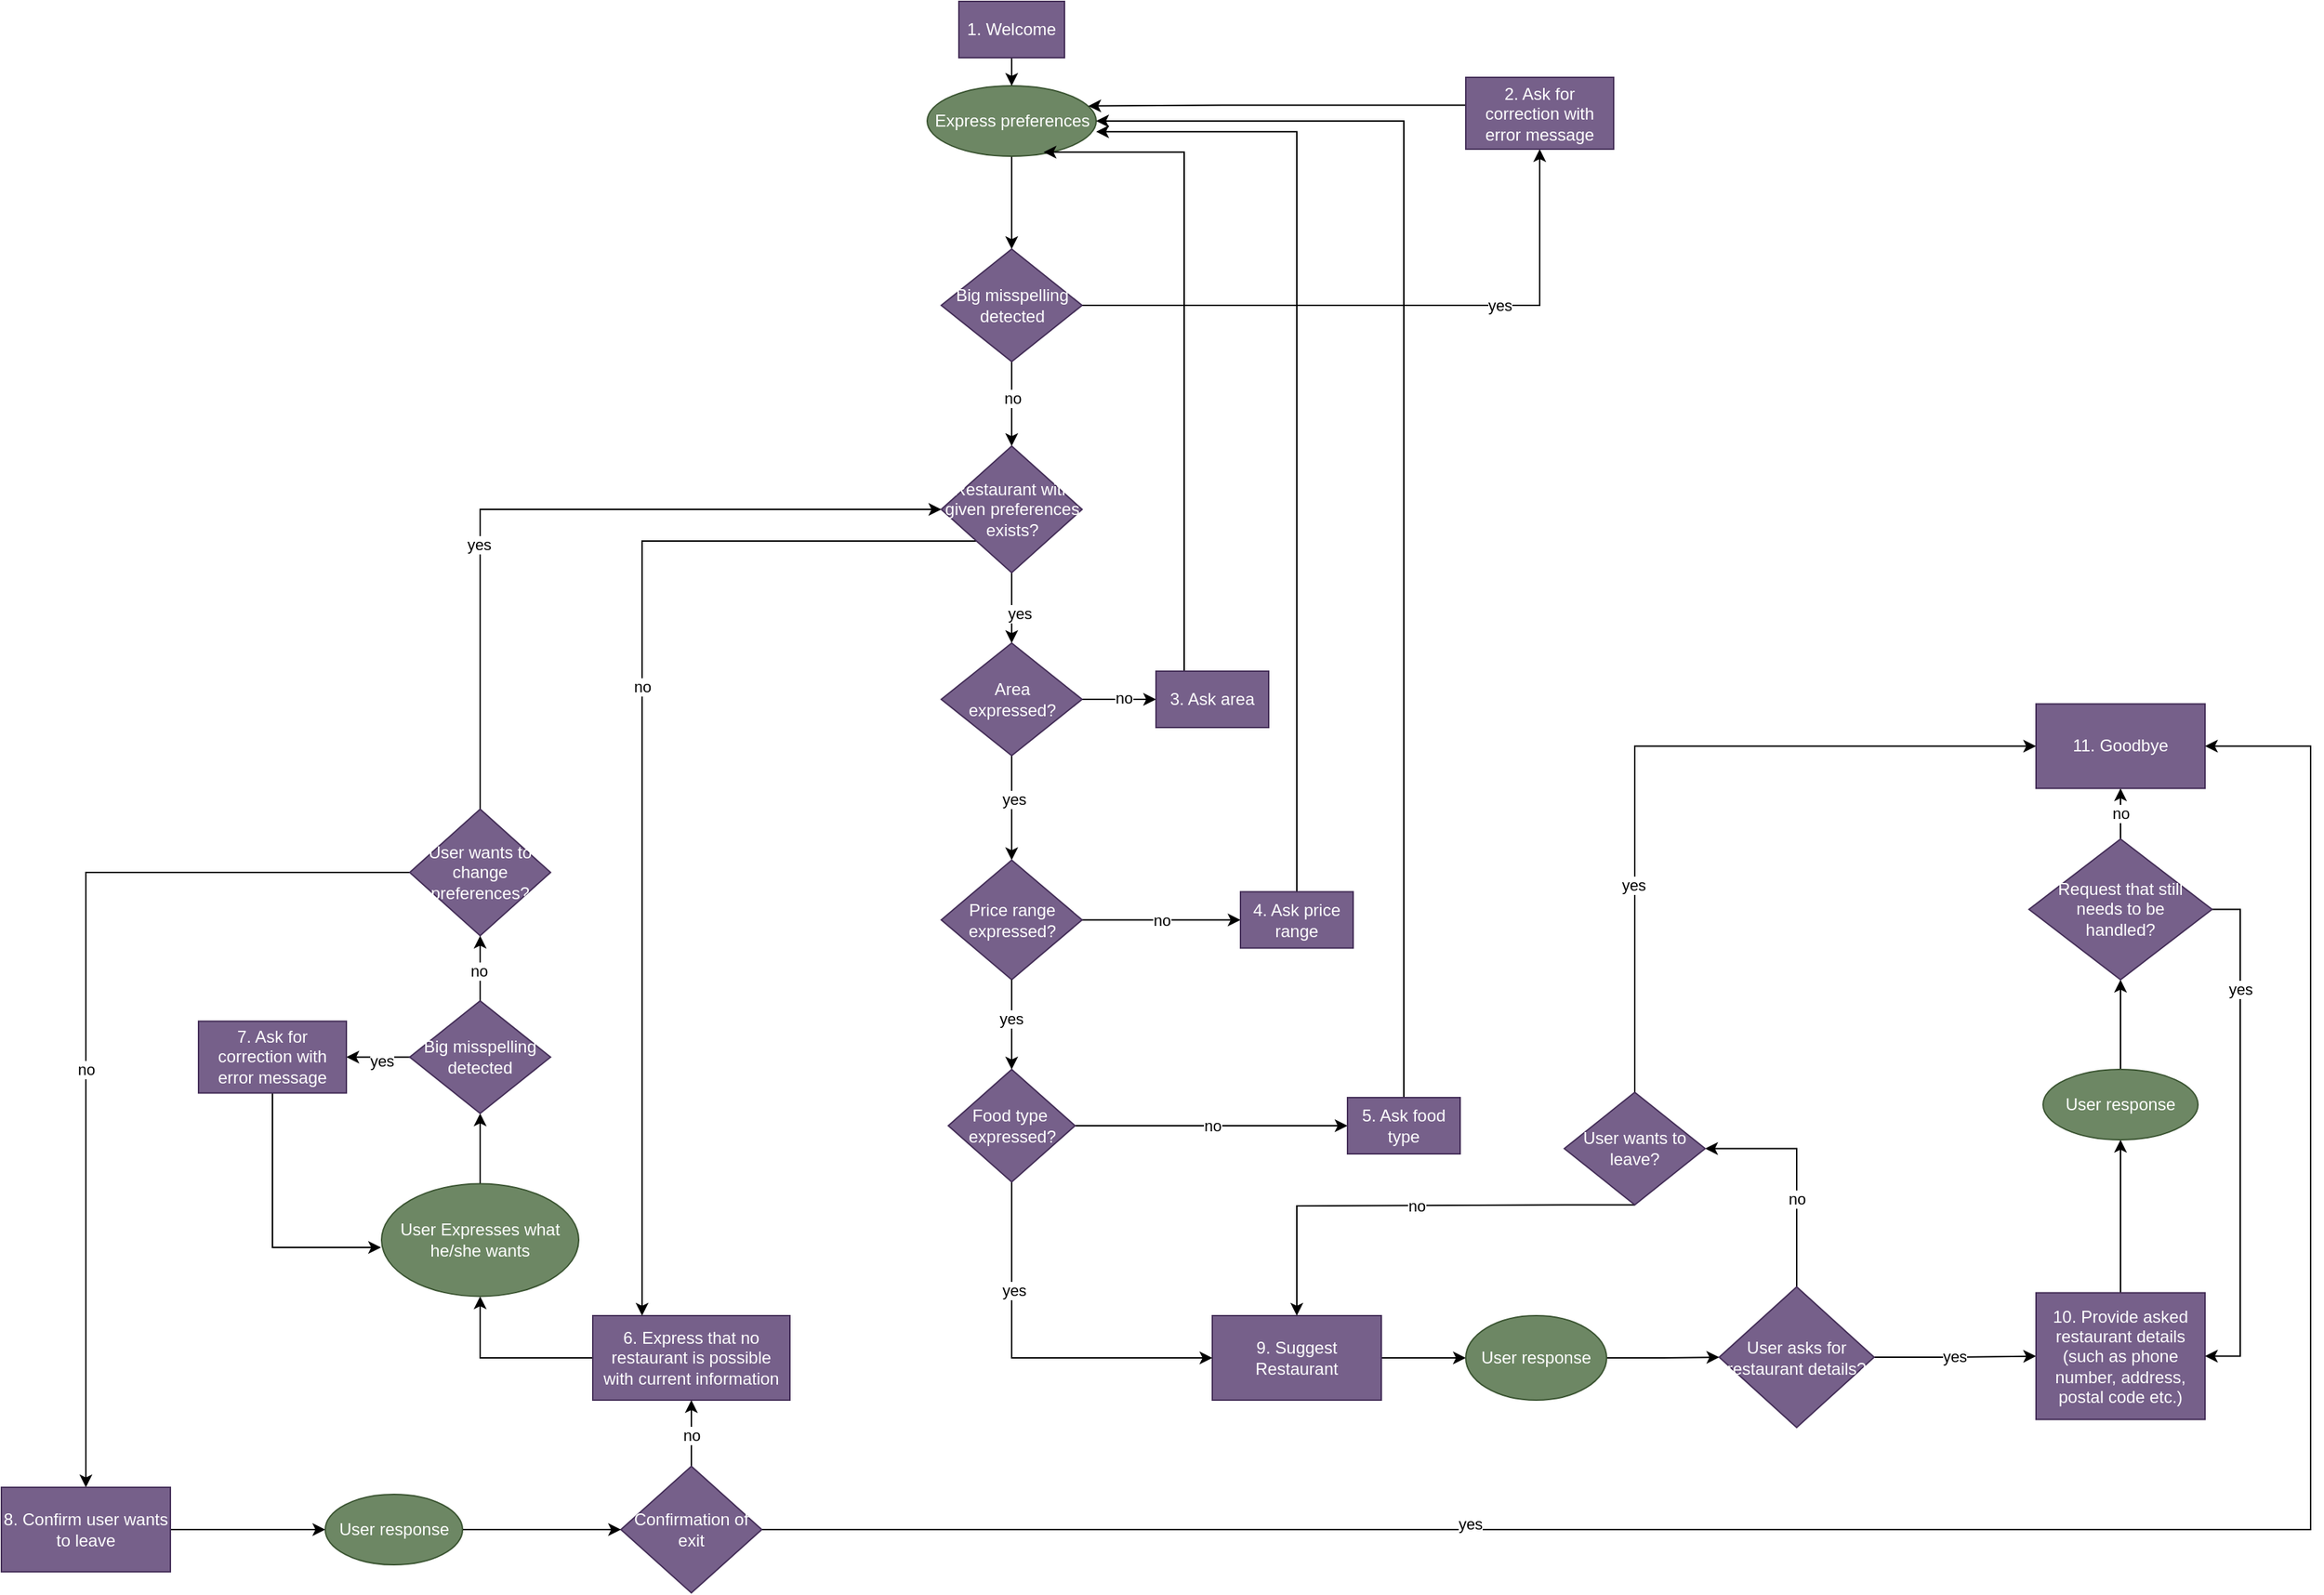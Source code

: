 <mxfile version="21.8.2" type="github">
  <diagram name="Page-1" id="b5NVP_9jVtskwhASZ5UH">
    <mxGraphModel dx="1900" dy="558" grid="1" gridSize="10" guides="1" tooltips="1" connect="1" arrows="1" fold="1" page="1" pageScale="1" pageWidth="850" pageHeight="1100" math="0" shadow="0">
      <root>
        <mxCell id="0" />
        <mxCell id="1" parent="0" />
        <mxCell id="9emtBQFoJuCTRoUykFiL-3" style="edgeStyle=orthogonalEdgeStyle;rounded=0;orthogonalLoop=1;jettySize=auto;html=1;" parent="1" source="cFowtM8nGDFWOl0pQlT--1" target="9emtBQFoJuCTRoUykFiL-2" edge="1">
          <mxGeometry relative="1" as="geometry" />
        </mxCell>
        <mxCell id="cFowtM8nGDFWOl0pQlT--1" value="1. Welcome" style="rounded=0;whiteSpace=wrap;html=1;fillColor=#76608a;strokeColor=#432D57;fontColor=#ffffff;" parent="1" vertex="1">
          <mxGeometry x="-40" y="4" width="75" height="40" as="geometry" />
        </mxCell>
        <mxCell id="9emtBQFoJuCTRoUykFiL-29" style="edgeStyle=orthogonalEdgeStyle;rounded=0;orthogonalLoop=1;jettySize=auto;html=1;" parent="1" source="9emtBQFoJuCTRoUykFiL-1" target="9emtBQFoJuCTRoUykFiL-28" edge="1">
          <mxGeometry relative="1" as="geometry" />
        </mxCell>
        <mxCell id="9emtBQFoJuCTRoUykFiL-1" value="9. Suggest&lt;br&gt;Restaurant" style="rounded=0;whiteSpace=wrap;html=1;fillColor=#76608a;fontColor=#ffffff;strokeColor=#432D57;" parent="1" vertex="1">
          <mxGeometry x="140" y="938" width="120" height="60" as="geometry" />
        </mxCell>
        <mxCell id="OZZsg3iI7NkFLa2h2YQp-39" style="edgeStyle=orthogonalEdgeStyle;rounded=0;orthogonalLoop=1;jettySize=auto;html=1;exitX=0.5;exitY=1;exitDx=0;exitDy=0;entryX=0.5;entryY=0;entryDx=0;entryDy=0;" parent="1" source="9emtBQFoJuCTRoUykFiL-2" target="OZZsg3iI7NkFLa2h2YQp-16" edge="1">
          <mxGeometry relative="1" as="geometry" />
        </mxCell>
        <mxCell id="9emtBQFoJuCTRoUykFiL-2" value="Express preferences" style="ellipse;whiteSpace=wrap;html=1;fillColor=#6d8764;fontColor=#ffffff;strokeColor=#3A5431;" parent="1" vertex="1">
          <mxGeometry x="-62.5" y="64" width="120" height="50" as="geometry" />
        </mxCell>
        <mxCell id="NOw_XCwe5CAeWql_Ks_G-5" style="edgeStyle=orthogonalEdgeStyle;rounded=0;orthogonalLoop=1;jettySize=auto;html=1;exitX=0.5;exitY=1;exitDx=0;exitDy=0;entryX=0.5;entryY=0;entryDx=0;entryDy=0;" parent="1" source="9emtBQFoJuCTRoUykFiL-4" target="9emtBQFoJuCTRoUykFiL-5" edge="1">
          <mxGeometry relative="1" as="geometry">
            <mxPoint x="-2.5" y="492" as="targetPoint" />
          </mxGeometry>
        </mxCell>
        <mxCell id="NOw_XCwe5CAeWql_Ks_G-6" value="yes" style="edgeLabel;html=1;align=center;verticalAlign=middle;resizable=0;points=[];" parent="NOw_XCwe5CAeWql_Ks_G-5" vertex="1" connectable="0">
          <mxGeometry x="-0.163" y="1" relative="1" as="geometry">
            <mxPoint as="offset" />
          </mxGeometry>
        </mxCell>
        <mxCell id="OZZsg3iI7NkFLa2h2YQp-29" style="edgeStyle=orthogonalEdgeStyle;rounded=0;orthogonalLoop=1;jettySize=auto;html=1;exitX=1;exitY=0.5;exitDx=0;exitDy=0;entryX=0;entryY=0.5;entryDx=0;entryDy=0;" parent="1" source="9emtBQFoJuCTRoUykFiL-4" target="9emtBQFoJuCTRoUykFiL-9" edge="1">
          <mxGeometry relative="1" as="geometry" />
        </mxCell>
        <mxCell id="OZZsg3iI7NkFLa2h2YQp-30" value="no" style="edgeLabel;html=1;align=center;verticalAlign=middle;resizable=0;points=[];" parent="OZZsg3iI7NkFLa2h2YQp-29" vertex="1" connectable="0">
          <mxGeometry x="0.092" y="1" relative="1" as="geometry">
            <mxPoint x="1" as="offset" />
          </mxGeometry>
        </mxCell>
        <mxCell id="9emtBQFoJuCTRoUykFiL-4" value="Area&lt;br&gt;expressed?" style="rhombus;whiteSpace=wrap;html=1;fillColor=#76608a;fontColor=#ffffff;strokeColor=#432D57;" parent="1" vertex="1">
          <mxGeometry x="-52.5" y="460" width="100" height="80" as="geometry" />
        </mxCell>
        <mxCell id="9emtBQFoJuCTRoUykFiL-17" value="no" style="edgeStyle=orthogonalEdgeStyle;rounded=0;orthogonalLoop=1;jettySize=auto;html=1;" parent="1" source="9emtBQFoJuCTRoUykFiL-5" target="9emtBQFoJuCTRoUykFiL-15" edge="1">
          <mxGeometry relative="1" as="geometry" />
        </mxCell>
        <mxCell id="9emtBQFoJuCTRoUykFiL-5" value="Price range&lt;br&gt;expressed?" style="rhombus;whiteSpace=wrap;html=1;fillColor=#76608a;fontColor=#ffffff;strokeColor=#432D57;" parent="1" vertex="1">
          <mxGeometry x="-52.5" y="614.25" width="100" height="85" as="geometry" />
        </mxCell>
        <mxCell id="9emtBQFoJuCTRoUykFiL-23" value="no" style="edgeStyle=orthogonalEdgeStyle;rounded=0;orthogonalLoop=1;jettySize=auto;html=1;" parent="1" source="9emtBQFoJuCTRoUykFiL-6" target="9emtBQFoJuCTRoUykFiL-22" edge="1">
          <mxGeometry relative="1" as="geometry" />
        </mxCell>
        <mxCell id="xaN_TmenIA3bTOcWhR8l-8" style="edgeStyle=orthogonalEdgeStyle;rounded=0;orthogonalLoop=1;jettySize=auto;html=1;exitX=0.5;exitY=1;exitDx=0;exitDy=0;entryX=0;entryY=0.5;entryDx=0;entryDy=0;" parent="1" source="9emtBQFoJuCTRoUykFiL-6" target="9emtBQFoJuCTRoUykFiL-1" edge="1">
          <mxGeometry relative="1" as="geometry" />
        </mxCell>
        <mxCell id="xaN_TmenIA3bTOcWhR8l-9" value="yes" style="edgeLabel;html=1;align=center;verticalAlign=middle;resizable=0;points=[];" parent="xaN_TmenIA3bTOcWhR8l-8" vertex="1" connectable="0">
          <mxGeometry x="-0.423" y="1" relative="1" as="geometry">
            <mxPoint as="offset" />
          </mxGeometry>
        </mxCell>
        <mxCell id="9emtBQFoJuCTRoUykFiL-6" value="Food type&amp;nbsp;&lt;br&gt;expressed?" style="rhombus;whiteSpace=wrap;html=1;fillColor=#76608a;fontColor=#ffffff;strokeColor=#432D57;" parent="1" vertex="1">
          <mxGeometry x="-47.5" y="763" width="90" height="80" as="geometry" />
        </mxCell>
        <mxCell id="OZZsg3iI7NkFLa2h2YQp-32" style="edgeStyle=orthogonalEdgeStyle;rounded=0;orthogonalLoop=1;jettySize=auto;html=1;exitX=0.25;exitY=0;exitDx=0;exitDy=0;entryX=0.689;entryY=0.942;entryDx=0;entryDy=0;entryPerimeter=0;" parent="1" source="9emtBQFoJuCTRoUykFiL-9" target="9emtBQFoJuCTRoUykFiL-2" edge="1">
          <mxGeometry relative="1" as="geometry">
            <Array as="points">
              <mxPoint x="120" y="111" />
            </Array>
          </mxGeometry>
        </mxCell>
        <mxCell id="9emtBQFoJuCTRoUykFiL-9" value="3. Ask area" style="rounded=0;whiteSpace=wrap;html=1;fillColor=#76608a;fontColor=#ffffff;strokeColor=#432D57;" parent="1" vertex="1">
          <mxGeometry x="100" y="480" width="80" height="40" as="geometry" />
        </mxCell>
        <mxCell id="OZZsg3iI7NkFLa2h2YQp-34" style="edgeStyle=orthogonalEdgeStyle;rounded=0;orthogonalLoop=1;jettySize=auto;html=1;exitX=0.5;exitY=0;exitDx=0;exitDy=0;entryX=1;entryY=0.652;entryDx=0;entryDy=0;entryPerimeter=0;" parent="1" source="9emtBQFoJuCTRoUykFiL-15" target="9emtBQFoJuCTRoUykFiL-2" edge="1">
          <mxGeometry relative="1" as="geometry">
            <mxPoint x="200" y="160" as="targetPoint" />
          </mxGeometry>
        </mxCell>
        <mxCell id="9emtBQFoJuCTRoUykFiL-15" value="4. Ask price range" style="rounded=0;whiteSpace=wrap;html=1;fillColor=#76608a;fontColor=#ffffff;strokeColor=#432D57;" parent="1" vertex="1">
          <mxGeometry x="160" y="636.75" width="80" height="40" as="geometry" />
        </mxCell>
        <mxCell id="OZZsg3iI7NkFLa2h2YQp-35" style="edgeStyle=orthogonalEdgeStyle;rounded=0;orthogonalLoop=1;jettySize=auto;html=1;exitX=0.5;exitY=0;exitDx=0;exitDy=0;entryX=1;entryY=0.5;entryDx=0;entryDy=0;" parent="1" source="9emtBQFoJuCTRoUykFiL-22" target="9emtBQFoJuCTRoUykFiL-2" edge="1">
          <mxGeometry relative="1" as="geometry" />
        </mxCell>
        <mxCell id="9emtBQFoJuCTRoUykFiL-22" value="5. Ask food type" style="rounded=0;whiteSpace=wrap;html=1;fillColor=#76608a;fontColor=#ffffff;strokeColor=#432D57;" parent="1" vertex="1">
          <mxGeometry x="236" y="783" width="80" height="40" as="geometry" />
        </mxCell>
        <mxCell id="xaN_TmenIA3bTOcWhR8l-3" style="edgeStyle=orthogonalEdgeStyle;rounded=0;orthogonalLoop=1;jettySize=auto;html=1;exitX=1;exitY=0.5;exitDx=0;exitDy=0;entryX=0;entryY=0.5;entryDx=0;entryDy=0;" parent="1" source="9emtBQFoJuCTRoUykFiL-28" target="9emtBQFoJuCTRoUykFiL-34" edge="1">
          <mxGeometry relative="1" as="geometry" />
        </mxCell>
        <mxCell id="9emtBQFoJuCTRoUykFiL-28" value="User response" style="ellipse;whiteSpace=wrap;html=1;fillColor=#6d8764;fontColor=#ffffff;strokeColor=#3A5431;" parent="1" vertex="1">
          <mxGeometry x="320" y="938" width="100" height="60" as="geometry" />
        </mxCell>
        <mxCell id="pUPe7-vXU53xOh2iTXP--7" value="yes" style="edgeStyle=orthogonalEdgeStyle;rounded=0;orthogonalLoop=1;jettySize=auto;html=1;entryX=0;entryY=0.5;entryDx=0;entryDy=0;" parent="1" source="9emtBQFoJuCTRoUykFiL-34" target="9emtBQFoJuCTRoUykFiL-46" edge="1">
          <mxGeometry relative="1" as="geometry" />
        </mxCell>
        <mxCell id="xaN_TmenIA3bTOcWhR8l-1" style="edgeStyle=orthogonalEdgeStyle;rounded=0;orthogonalLoop=1;jettySize=auto;html=1;exitX=0.5;exitY=0;exitDx=0;exitDy=0;entryX=1;entryY=0.5;entryDx=0;entryDy=0;" parent="1" source="9emtBQFoJuCTRoUykFiL-34" target="lJSXZF7D1Kf3d4Dtztef-19" edge="1">
          <mxGeometry relative="1" as="geometry" />
        </mxCell>
        <mxCell id="xaN_TmenIA3bTOcWhR8l-2" value="no" style="edgeLabel;html=1;align=center;verticalAlign=middle;resizable=0;points=[];" parent="xaN_TmenIA3bTOcWhR8l-1" vertex="1" connectable="0">
          <mxGeometry x="-0.229" relative="1" as="geometry">
            <mxPoint as="offset" />
          </mxGeometry>
        </mxCell>
        <mxCell id="9emtBQFoJuCTRoUykFiL-34" value="User asks for restaurant details?" style="rhombus;whiteSpace=wrap;html=1;fillColor=#76608a;fontColor=#ffffff;strokeColor=#432D57;" parent="1" vertex="1">
          <mxGeometry x="500" y="917.5" width="110" height="100" as="geometry" />
        </mxCell>
        <mxCell id="9emtBQFoJuCTRoUykFiL-42" value="" style="edgeStyle=orthogonalEdgeStyle;rounded=0;orthogonalLoop=1;jettySize=auto;html=1;" parent="1" source="9emtBQFoJuCTRoUykFiL-40" target="9emtBQFoJuCTRoUykFiL-41" edge="1">
          <mxGeometry relative="1" as="geometry" />
        </mxCell>
        <mxCell id="9emtBQFoJuCTRoUykFiL-40" value="6. Express that no restaurant is possible with current information" style="rounded=0;whiteSpace=wrap;html=1;fillColor=#76608a;fontColor=#ffffff;strokeColor=#432D57;" parent="1" vertex="1">
          <mxGeometry x="-300" y="938" width="140" height="60" as="geometry" />
        </mxCell>
        <mxCell id="lJSXZF7D1Kf3d4Dtztef-2" style="edgeStyle=orthogonalEdgeStyle;rounded=0;orthogonalLoop=1;jettySize=auto;html=1;exitX=0.5;exitY=0;exitDx=0;exitDy=0;entryX=0.5;entryY=1;entryDx=0;entryDy=0;" parent="1" source="9emtBQFoJuCTRoUykFiL-41" target="lJSXZF7D1Kf3d4Dtztef-1" edge="1">
          <mxGeometry relative="1" as="geometry" />
        </mxCell>
        <mxCell id="9emtBQFoJuCTRoUykFiL-41" value="User Expresses what he/she wants" style="ellipse;whiteSpace=wrap;html=1;fillColor=#6d8764;fontColor=#ffffff;strokeColor=#3A5431;" parent="1" vertex="1">
          <mxGeometry x="-450" y="844.25" width="140" height="80" as="geometry" />
        </mxCell>
        <mxCell id="9emtBQFoJuCTRoUykFiL-44" value="11. Goodbye" style="rounded=0;whiteSpace=wrap;html=1;fillColor=#76608a;fontColor=#ffffff;strokeColor=#432D57;" parent="1" vertex="1">
          <mxGeometry x="725" y="503.25" width="120" height="60" as="geometry" />
        </mxCell>
        <mxCell id="9emtBQFoJuCTRoUykFiL-49" value="" style="edgeStyle=orthogonalEdgeStyle;rounded=0;orthogonalLoop=1;jettySize=auto;html=1;" parent="1" source="9emtBQFoJuCTRoUykFiL-46" target="9emtBQFoJuCTRoUykFiL-48" edge="1">
          <mxGeometry relative="1" as="geometry" />
        </mxCell>
        <mxCell id="9emtBQFoJuCTRoUykFiL-46" value="10. Provide asked restaurant details (such as phone number, address, postal code etc.)" style="rounded=0;whiteSpace=wrap;html=1;fillColor=#76608a;fontColor=#ffffff;strokeColor=#432D57;" parent="1" vertex="1">
          <mxGeometry x="725" y="921.75" width="120" height="90" as="geometry" />
        </mxCell>
        <mxCell id="lJSXZF7D1Kf3d4Dtztef-32" style="edgeStyle=orthogonalEdgeStyle;rounded=0;orthogonalLoop=1;jettySize=auto;html=1;exitX=0.5;exitY=0;exitDx=0;exitDy=0;entryX=0.5;entryY=1;entryDx=0;entryDy=0;" parent="1" source="9emtBQFoJuCTRoUykFiL-48" target="9emtBQFoJuCTRoUykFiL-50" edge="1">
          <mxGeometry relative="1" as="geometry">
            <mxPoint x="785" y="808.75" as="targetPoint" />
          </mxGeometry>
        </mxCell>
        <mxCell id="9emtBQFoJuCTRoUykFiL-48" value="User response" style="ellipse;whiteSpace=wrap;html=1;fillColor=#6d8764;fontColor=#ffffff;strokeColor=#3A5431;" parent="1" vertex="1">
          <mxGeometry x="730" y="763" width="110" height="50" as="geometry" />
        </mxCell>
        <mxCell id="9emtBQFoJuCTRoUykFiL-52" value="no" style="edgeStyle=orthogonalEdgeStyle;rounded=0;orthogonalLoop=1;jettySize=auto;html=1;" parent="1" source="9emtBQFoJuCTRoUykFiL-50" target="9emtBQFoJuCTRoUykFiL-44" edge="1">
          <mxGeometry relative="1" as="geometry" />
        </mxCell>
        <mxCell id="lJSXZF7D1Kf3d4Dtztef-30" style="edgeStyle=orthogonalEdgeStyle;rounded=0;orthogonalLoop=1;jettySize=auto;html=1;exitX=1;exitY=0.5;exitDx=0;exitDy=0;entryX=1;entryY=0.5;entryDx=0;entryDy=0;" parent="1" source="9emtBQFoJuCTRoUykFiL-50" target="9emtBQFoJuCTRoUykFiL-46" edge="1">
          <mxGeometry relative="1" as="geometry" />
        </mxCell>
        <mxCell id="lJSXZF7D1Kf3d4Dtztef-31" value="yes" style="edgeLabel;html=1;align=center;verticalAlign=middle;resizable=0;points=[];" parent="lJSXZF7D1Kf3d4Dtztef-30" vertex="1" connectable="0">
          <mxGeometry x="-0.577" relative="1" as="geometry">
            <mxPoint as="offset" />
          </mxGeometry>
        </mxCell>
        <mxCell id="9emtBQFoJuCTRoUykFiL-50" value="Request that still &lt;br&gt;needs to be &lt;br&gt;handled?" style="rhombus;whiteSpace=wrap;html=1;fillColor=#76608a;fontColor=#ffffff;strokeColor=#432D57;" parent="1" vertex="1">
          <mxGeometry x="720" y="599.25" width="130" height="100" as="geometry" />
        </mxCell>
        <mxCell id="SgVEHP1aC8Nxf148HGIK-13" style="edgeStyle=orthogonalEdgeStyle;rounded=0;orthogonalLoop=1;jettySize=auto;html=1;" parent="1" source="9emtBQFoJuCTRoUykFiL-5" target="9emtBQFoJuCTRoUykFiL-6" edge="1">
          <mxGeometry relative="1" as="geometry">
            <mxPoint x="-10" y="590" as="sourcePoint" />
            <mxPoint x="-1" y="733" as="targetPoint" />
            <Array as="points" />
          </mxGeometry>
        </mxCell>
        <mxCell id="SgVEHP1aC8Nxf148HGIK-14" value="yes" style="edgeLabel;html=1;align=center;verticalAlign=middle;resizable=0;points=[];" parent="SgVEHP1aC8Nxf148HGIK-13" vertex="1" connectable="0">
          <mxGeometry x="-0.156" y="-1" relative="1" as="geometry">
            <mxPoint as="offset" />
          </mxGeometry>
        </mxCell>
        <mxCell id="NOw_XCwe5CAeWql_Ks_G-12" style="edgeStyle=orthogonalEdgeStyle;rounded=0;orthogonalLoop=1;jettySize=auto;html=1;exitX=0.5;exitY=0;exitDx=0;exitDy=0;entryX=0;entryY=0.5;entryDx=0;entryDy=0;" parent="1" source="pUPe7-vXU53xOh2iTXP--1" target="NOw_XCwe5CAeWql_Ks_G-3" edge="1">
          <mxGeometry relative="1" as="geometry" />
        </mxCell>
        <mxCell id="NOw_XCwe5CAeWql_Ks_G-13" value="yes" style="edgeLabel;html=1;align=center;verticalAlign=middle;resizable=0;points=[];" parent="NOw_XCwe5CAeWql_Ks_G-12" vertex="1" connectable="0">
          <mxGeometry x="-0.301" y="1" relative="1" as="geometry">
            <mxPoint y="1" as="offset" />
          </mxGeometry>
        </mxCell>
        <mxCell id="OZZsg3iI7NkFLa2h2YQp-5" style="edgeStyle=orthogonalEdgeStyle;rounded=0;orthogonalLoop=1;jettySize=auto;html=1;exitX=0;exitY=0.5;exitDx=0;exitDy=0;entryX=0.5;entryY=0;entryDx=0;entryDy=0;" parent="1" source="pUPe7-vXU53xOh2iTXP--1" target="OZZsg3iI7NkFLa2h2YQp-4" edge="1">
          <mxGeometry relative="1" as="geometry" />
        </mxCell>
        <mxCell id="OZZsg3iI7NkFLa2h2YQp-14" value="no" style="edgeLabel;html=1;align=center;verticalAlign=middle;resizable=0;points=[];" parent="OZZsg3iI7NkFLa2h2YQp-5" vertex="1" connectable="0">
          <mxGeometry x="0.108" relative="1" as="geometry">
            <mxPoint as="offset" />
          </mxGeometry>
        </mxCell>
        <mxCell id="pUPe7-vXU53xOh2iTXP--1" value="User wants to change preferences?" style="rhombus;whiteSpace=wrap;html=1;fillColor=#76608a;strokeColor=#432D57;fontColor=#ffffff;" parent="1" vertex="1">
          <mxGeometry x="-430" y="578" width="100" height="90" as="geometry" />
        </mxCell>
        <mxCell id="NOw_XCwe5CAeWql_Ks_G-8" style="edgeStyle=orthogonalEdgeStyle;rounded=0;orthogonalLoop=1;jettySize=auto;html=1;exitX=0.5;exitY=1;exitDx=0;exitDy=0;entryX=0.5;entryY=0;entryDx=0;entryDy=0;" parent="1" source="NOw_XCwe5CAeWql_Ks_G-3" target="9emtBQFoJuCTRoUykFiL-4" edge="1">
          <mxGeometry relative="1" as="geometry">
            <Array as="points">
              <mxPoint x="-2" y="340" />
              <mxPoint x="-2" y="340" />
            </Array>
          </mxGeometry>
        </mxCell>
        <mxCell id="NOw_XCwe5CAeWql_Ks_G-9" value="yes" style="edgeLabel;html=1;align=center;verticalAlign=middle;resizable=0;points=[];" parent="NOw_XCwe5CAeWql_Ks_G-8" vertex="1" connectable="0">
          <mxGeometry x="-0.372" y="1" relative="1" as="geometry">
            <mxPoint as="offset" />
          </mxGeometry>
        </mxCell>
        <mxCell id="OZZsg3iI7NkFLa2h2YQp-38" value="yes" style="edgeLabel;html=1;align=center;verticalAlign=middle;resizable=0;points=[];" parent="NOw_XCwe5CAeWql_Ks_G-8" vertex="1" connectable="0">
          <mxGeometry x="0.765" y="5" relative="1" as="geometry">
            <mxPoint y="1" as="offset" />
          </mxGeometry>
        </mxCell>
        <mxCell id="NOw_XCwe5CAeWql_Ks_G-14" style="edgeStyle=orthogonalEdgeStyle;rounded=0;orthogonalLoop=1;jettySize=auto;html=1;exitX=0;exitY=1;exitDx=0;exitDy=0;entryX=0.25;entryY=0;entryDx=0;entryDy=0;" parent="1" source="NOw_XCwe5CAeWql_Ks_G-3" target="9emtBQFoJuCTRoUykFiL-40" edge="1">
          <mxGeometry relative="1" as="geometry" />
        </mxCell>
        <mxCell id="NOw_XCwe5CAeWql_Ks_G-15" value="no" style="edgeLabel;html=1;align=center;verticalAlign=middle;resizable=0;points=[];" parent="NOw_XCwe5CAeWql_Ks_G-14" vertex="1" connectable="0">
          <mxGeometry x="-0.137" relative="1" as="geometry">
            <mxPoint y="1" as="offset" />
          </mxGeometry>
        </mxCell>
        <mxCell id="NOw_XCwe5CAeWql_Ks_G-3" value="Restaurant with given preferences exists?" style="rhombus;whiteSpace=wrap;html=1;fillColor=#76608a;fontColor=#ffffff;strokeColor=#432D57;" parent="1" vertex="1">
          <mxGeometry x="-52.5" y="320" width="100" height="90" as="geometry" />
        </mxCell>
        <mxCell id="OZZsg3iI7NkFLa2h2YQp-10" style="edgeStyle=orthogonalEdgeStyle;rounded=0;orthogonalLoop=1;jettySize=auto;html=1;exitX=0.5;exitY=0;exitDx=0;exitDy=0;" parent="1" source="OZZsg3iI7NkFLa2h2YQp-1" target="9emtBQFoJuCTRoUykFiL-40" edge="1">
          <mxGeometry relative="1" as="geometry" />
        </mxCell>
        <mxCell id="OZZsg3iI7NkFLa2h2YQp-13" value="no" style="edgeLabel;html=1;align=center;verticalAlign=middle;resizable=0;points=[];" parent="OZZsg3iI7NkFLa2h2YQp-10" vertex="1" connectable="0">
          <mxGeometry x="-0.062" relative="1" as="geometry">
            <mxPoint as="offset" />
          </mxGeometry>
        </mxCell>
        <mxCell id="OZZsg3iI7NkFLa2h2YQp-11" style="edgeStyle=orthogonalEdgeStyle;rounded=0;orthogonalLoop=1;jettySize=auto;html=1;exitX=1;exitY=0.5;exitDx=0;exitDy=0;entryX=1;entryY=0.5;entryDx=0;entryDy=0;" parent="1" source="OZZsg3iI7NkFLa2h2YQp-1" target="9emtBQFoJuCTRoUykFiL-44" edge="1">
          <mxGeometry relative="1" as="geometry">
            <Array as="points">
              <mxPoint x="920" y="1090" />
              <mxPoint x="920" y="534" />
            </Array>
          </mxGeometry>
        </mxCell>
        <mxCell id="OZZsg3iI7NkFLa2h2YQp-12" value="yes" style="edgeLabel;html=1;align=center;verticalAlign=middle;resizable=0;points=[];" parent="OZZsg3iI7NkFLa2h2YQp-11" vertex="1" connectable="0">
          <mxGeometry x="-0.419" y="4" relative="1" as="geometry">
            <mxPoint as="offset" />
          </mxGeometry>
        </mxCell>
        <mxCell id="OZZsg3iI7NkFLa2h2YQp-1" value="Confirmation of exit" style="rhombus;whiteSpace=wrap;html=1;fillColor=#76608a;fontColor=#ffffff;strokeColor=#432D57;" parent="1" vertex="1">
          <mxGeometry x="-280" y="1045" width="100" height="90" as="geometry" />
        </mxCell>
        <mxCell id="OZZsg3iI7NkFLa2h2YQp-8" style="edgeStyle=orthogonalEdgeStyle;rounded=0;orthogonalLoop=1;jettySize=auto;html=1;exitX=1;exitY=0.5;exitDx=0;exitDy=0;" parent="1" source="OZZsg3iI7NkFLa2h2YQp-4" target="OZZsg3iI7NkFLa2h2YQp-7" edge="1">
          <mxGeometry relative="1" as="geometry" />
        </mxCell>
        <mxCell id="OZZsg3iI7NkFLa2h2YQp-4" value="8. Confirm user wants to leave" style="rounded=0;whiteSpace=wrap;html=1;fillColor=#76608a;fontColor=#ffffff;strokeColor=#432D57;" parent="1" vertex="1">
          <mxGeometry x="-720" y="1060" width="120" height="60" as="geometry" />
        </mxCell>
        <mxCell id="lJSXZF7D1Kf3d4Dtztef-12" style="edgeStyle=orthogonalEdgeStyle;rounded=0;orthogonalLoop=1;jettySize=auto;html=1;exitX=1;exitY=0.5;exitDx=0;exitDy=0;entryX=0;entryY=0.5;entryDx=0;entryDy=0;" parent="1" source="OZZsg3iI7NkFLa2h2YQp-7" target="OZZsg3iI7NkFLa2h2YQp-1" edge="1">
          <mxGeometry relative="1" as="geometry">
            <mxPoint x="-425" y="1090" as="targetPoint" />
          </mxGeometry>
        </mxCell>
        <mxCell id="OZZsg3iI7NkFLa2h2YQp-7" value="User response" style="ellipse;whiteSpace=wrap;html=1;fillColor=#6d8764;fontColor=#ffffff;strokeColor=#3A5431;" parent="1" vertex="1">
          <mxGeometry x="-490" y="1065" width="97.5" height="50" as="geometry" />
        </mxCell>
        <mxCell id="OZZsg3iI7NkFLa2h2YQp-40" style="edgeStyle=orthogonalEdgeStyle;rounded=0;orthogonalLoop=1;jettySize=auto;html=1;exitX=0.5;exitY=1;exitDx=0;exitDy=0;entryX=0.5;entryY=0;entryDx=0;entryDy=0;" parent="1" source="OZZsg3iI7NkFLa2h2YQp-16" target="NOw_XCwe5CAeWql_Ks_G-3" edge="1">
          <mxGeometry relative="1" as="geometry" />
        </mxCell>
        <mxCell id="OZZsg3iI7NkFLa2h2YQp-41" value="no" style="edgeLabel;html=1;align=center;verticalAlign=middle;resizable=0;points=[];" parent="OZZsg3iI7NkFLa2h2YQp-40" vertex="1" connectable="0">
          <mxGeometry x="-0.143" relative="1" as="geometry">
            <mxPoint as="offset" />
          </mxGeometry>
        </mxCell>
        <mxCell id="OZZsg3iI7NkFLa2h2YQp-42" style="edgeStyle=orthogonalEdgeStyle;rounded=0;orthogonalLoop=1;jettySize=auto;html=1;exitX=1;exitY=0.5;exitDx=0;exitDy=0;entryX=0.5;entryY=1;entryDx=0;entryDy=0;" parent="1" source="OZZsg3iI7NkFLa2h2YQp-16" target="OZZsg3iI7NkFLa2h2YQp-19" edge="1">
          <mxGeometry relative="1" as="geometry" />
        </mxCell>
        <mxCell id="OZZsg3iI7NkFLa2h2YQp-43" value="yes" style="edgeLabel;html=1;align=center;verticalAlign=middle;resizable=0;points=[];" parent="OZZsg3iI7NkFLa2h2YQp-42" vertex="1" connectable="0">
          <mxGeometry x="0.358" relative="1" as="geometry">
            <mxPoint as="offset" />
          </mxGeometry>
        </mxCell>
        <mxCell id="OZZsg3iI7NkFLa2h2YQp-16" value="Big misspelling detected" style="rhombus;whiteSpace=wrap;html=1;fillColor=#76608a;fontColor=#ffffff;strokeColor=#432D57;" parent="1" vertex="1">
          <mxGeometry x="-52.5" y="180" width="100" height="80" as="geometry" />
        </mxCell>
        <mxCell id="OZZsg3iI7NkFLa2h2YQp-26" style="edgeStyle=orthogonalEdgeStyle;rounded=0;orthogonalLoop=1;jettySize=auto;html=1;exitX=0;exitY=0.25;exitDx=0;exitDy=0;entryX=1;entryY=0;entryDx=0;entryDy=0;" parent="1" edge="1">
          <mxGeometry relative="1" as="geometry">
            <mxPoint x="332" y="77.75" as="sourcePoint" />
            <mxPoint x="51.926" y="78.322" as="targetPoint" />
            <Array as="points">
              <mxPoint x="147" y="78" />
            </Array>
          </mxGeometry>
        </mxCell>
        <mxCell id="OZZsg3iI7NkFLa2h2YQp-19" value="2. Ask for correction with error message" style="rounded=0;whiteSpace=wrap;html=1;fillColor=#76608a;strokeColor=#432D57;fontColor=#ffffff;" parent="1" vertex="1">
          <mxGeometry x="320" y="58" width="105" height="51" as="geometry" />
        </mxCell>
        <mxCell id="lJSXZF7D1Kf3d4Dtztef-3" style="edgeStyle=orthogonalEdgeStyle;rounded=0;orthogonalLoop=1;jettySize=auto;html=1;exitX=0.5;exitY=0;exitDx=0;exitDy=0;entryX=0.5;entryY=1;entryDx=0;entryDy=0;" parent="1" source="lJSXZF7D1Kf3d4Dtztef-1" target="pUPe7-vXU53xOh2iTXP--1" edge="1">
          <mxGeometry relative="1" as="geometry" />
        </mxCell>
        <mxCell id="lJSXZF7D1Kf3d4Dtztef-4" value="no" style="edgeLabel;html=1;align=center;verticalAlign=middle;resizable=0;points=[];" parent="lJSXZF7D1Kf3d4Dtztef-3" vertex="1" connectable="0">
          <mxGeometry x="-0.048" y="1" relative="1" as="geometry">
            <mxPoint as="offset" />
          </mxGeometry>
        </mxCell>
        <mxCell id="lJSXZF7D1Kf3d4Dtztef-8" style="edgeStyle=orthogonalEdgeStyle;rounded=0;orthogonalLoop=1;jettySize=auto;html=1;exitX=0;exitY=0.5;exitDx=0;exitDy=0;entryX=1;entryY=0.5;entryDx=0;entryDy=0;" parent="1" source="lJSXZF7D1Kf3d4Dtztef-1" target="lJSXZF7D1Kf3d4Dtztef-5" edge="1">
          <mxGeometry relative="1" as="geometry" />
        </mxCell>
        <mxCell id="lJSXZF7D1Kf3d4Dtztef-9" value="yes" style="edgeLabel;html=1;align=center;verticalAlign=middle;resizable=0;points=[];" parent="lJSXZF7D1Kf3d4Dtztef-8" vertex="1" connectable="0">
          <mxGeometry x="-0.122" y="2" relative="1" as="geometry">
            <mxPoint as="offset" />
          </mxGeometry>
        </mxCell>
        <mxCell id="lJSXZF7D1Kf3d4Dtztef-1" value="Big misspelling detected" style="rhombus;whiteSpace=wrap;html=1;fillColor=#76608a;fontColor=#ffffff;strokeColor=#432D57;" parent="1" vertex="1">
          <mxGeometry x="-430" y="714.25" width="100" height="80" as="geometry" />
        </mxCell>
        <mxCell id="lJSXZF7D1Kf3d4Dtztef-10" style="edgeStyle=orthogonalEdgeStyle;rounded=0;orthogonalLoop=1;jettySize=auto;html=1;exitX=0.5;exitY=1;exitDx=0;exitDy=0;entryX=-0.003;entryY=0.566;entryDx=0;entryDy=0;entryPerimeter=0;" parent="1" source="lJSXZF7D1Kf3d4Dtztef-5" target="9emtBQFoJuCTRoUykFiL-41" edge="1">
          <mxGeometry relative="1" as="geometry" />
        </mxCell>
        <mxCell id="lJSXZF7D1Kf3d4Dtztef-5" value="7. Ask for correction with error message" style="rounded=0;whiteSpace=wrap;html=1;fillColor=#76608a;strokeColor=#432D57;fontColor=#ffffff;" parent="1" vertex="1">
          <mxGeometry x="-580" y="728.75" width="105" height="51" as="geometry" />
        </mxCell>
        <mxCell id="xaN_TmenIA3bTOcWhR8l-4" style="edgeStyle=orthogonalEdgeStyle;rounded=0;orthogonalLoop=1;jettySize=auto;html=1;exitX=0.5;exitY=0;exitDx=0;exitDy=0;entryX=0;entryY=0.5;entryDx=0;entryDy=0;" parent="1" source="lJSXZF7D1Kf3d4Dtztef-19" target="9emtBQFoJuCTRoUykFiL-44" edge="1">
          <mxGeometry relative="1" as="geometry" />
        </mxCell>
        <mxCell id="xaN_TmenIA3bTOcWhR8l-5" value="yes" style="edgeLabel;html=1;align=center;verticalAlign=middle;resizable=0;points=[];" parent="xaN_TmenIA3bTOcWhR8l-4" vertex="1" connectable="0">
          <mxGeometry x="-0.443" y="1" relative="1" as="geometry">
            <mxPoint as="offset" />
          </mxGeometry>
        </mxCell>
        <mxCell id="xaN_TmenIA3bTOcWhR8l-6" style="edgeStyle=orthogonalEdgeStyle;rounded=0;orthogonalLoop=1;jettySize=auto;html=1;exitX=0.5;exitY=1;exitDx=0;exitDy=0;entryX=0.5;entryY=0;entryDx=0;entryDy=0;" parent="1" source="lJSXZF7D1Kf3d4Dtztef-19" target="9emtBQFoJuCTRoUykFiL-1" edge="1">
          <mxGeometry relative="1" as="geometry">
            <Array as="points">
              <mxPoint x="390" y="859" />
              <mxPoint x="200" y="860" />
            </Array>
          </mxGeometry>
        </mxCell>
        <mxCell id="xaN_TmenIA3bTOcWhR8l-7" value="no" style="edgeLabel;html=1;align=center;verticalAlign=middle;resizable=0;points=[];" parent="xaN_TmenIA3bTOcWhR8l-6" vertex="1" connectable="0">
          <mxGeometry x="-0.022" relative="1" as="geometry">
            <mxPoint as="offset" />
          </mxGeometry>
        </mxCell>
        <mxCell id="lJSXZF7D1Kf3d4Dtztef-19" value="User wants to leave?" style="rhombus;whiteSpace=wrap;html=1;fillColor=#76608a;fontColor=#ffffff;strokeColor=#432D57;" parent="1" vertex="1">
          <mxGeometry x="390" y="779.25" width="100" height="80" as="geometry" />
        </mxCell>
      </root>
    </mxGraphModel>
  </diagram>
</mxfile>
